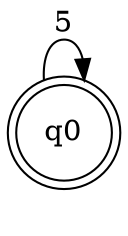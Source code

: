 strict digraph {
 rankdir=LR;

node [shape = none, label = "", width = 0, height = 0]; qd;
node [label="\N", width = 0.5, height = 0.5];
node [shape = doublecircle]; 
q0;

node [shape = circle];
q0 -> q0[label="1"]
q0 -> q0[label="2"]
q0 -> q0[label="5"]
}
